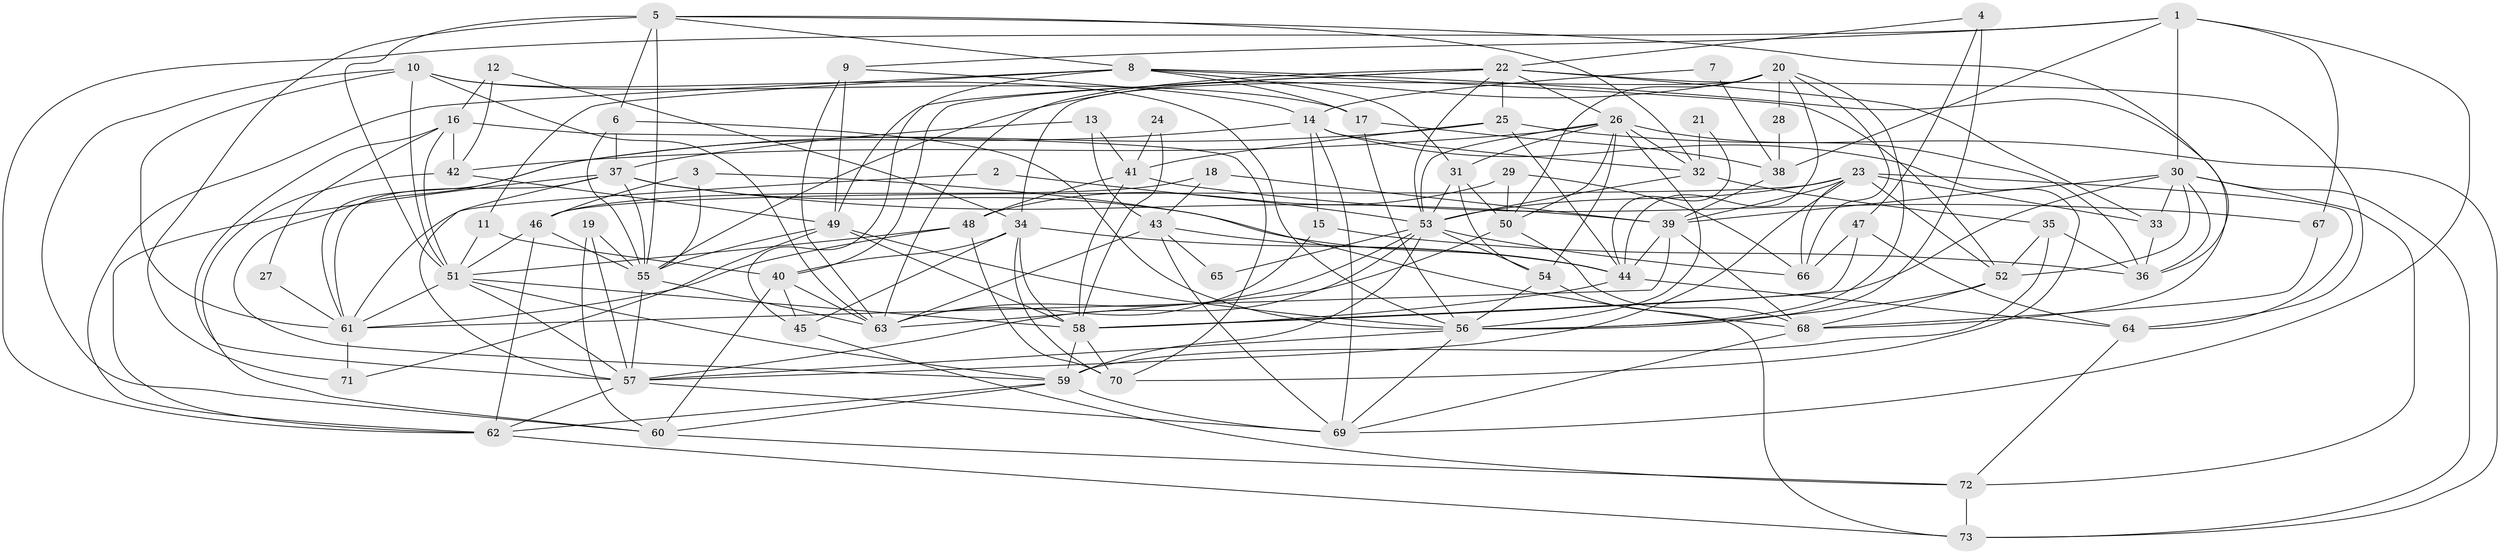 // original degree distribution, {3: 0.296551724137931, 2: 0.1310344827586207, 4: 0.25517241379310346, 7: 0.06206896551724138, 6: 0.04827586206896552, 5: 0.18620689655172415, 9: 0.006896551724137931, 8: 0.013793103448275862}
// Generated by graph-tools (version 1.1) at 2025/50/03/09/25 03:50:07]
// undirected, 73 vertices, 207 edges
graph export_dot {
graph [start="1"]
  node [color=gray90,style=filled];
  1;
  2;
  3;
  4;
  5;
  6;
  7;
  8;
  9;
  10;
  11;
  12;
  13;
  14;
  15;
  16;
  17;
  18;
  19;
  20;
  21;
  22;
  23;
  24;
  25;
  26;
  27;
  28;
  29;
  30;
  31;
  32;
  33;
  34;
  35;
  36;
  37;
  38;
  39;
  40;
  41;
  42;
  43;
  44;
  45;
  46;
  47;
  48;
  49;
  50;
  51;
  52;
  53;
  54;
  55;
  56;
  57;
  58;
  59;
  60;
  61;
  62;
  63;
  64;
  65;
  66;
  67;
  68;
  69;
  70;
  71;
  72;
  73;
  1 -- 9 [weight=1.0];
  1 -- 30 [weight=2.0];
  1 -- 38 [weight=1.0];
  1 -- 62 [weight=1.0];
  1 -- 67 [weight=1.0];
  1 -- 69 [weight=1.0];
  2 -- 53 [weight=1.0];
  2 -- 61 [weight=1.0];
  3 -- 46 [weight=1.0];
  3 -- 55 [weight=1.0];
  3 -- 68 [weight=1.0];
  4 -- 22 [weight=1.0];
  4 -- 47 [weight=1.0];
  4 -- 56 [weight=1.0];
  5 -- 6 [weight=1.0];
  5 -- 8 [weight=1.0];
  5 -- 32 [weight=1.0];
  5 -- 36 [weight=1.0];
  5 -- 51 [weight=1.0];
  5 -- 55 [weight=1.0];
  5 -- 71 [weight=1.0];
  6 -- 37 [weight=1.0];
  6 -- 55 [weight=1.0];
  6 -- 56 [weight=1.0];
  7 -- 14 [weight=1.0];
  7 -- 38 [weight=1.0];
  8 -- 11 [weight=1.0];
  8 -- 17 [weight=1.0];
  8 -- 31 [weight=1.0];
  8 -- 45 [weight=1.0];
  8 -- 52 [weight=1.0];
  8 -- 62 [weight=1.0];
  8 -- 68 [weight=1.0];
  9 -- 14 [weight=1.0];
  9 -- 49 [weight=1.0];
  9 -- 63 [weight=2.0];
  10 -- 17 [weight=1.0];
  10 -- 51 [weight=1.0];
  10 -- 56 [weight=1.0];
  10 -- 60 [weight=1.0];
  10 -- 61 [weight=1.0];
  10 -- 63 [weight=1.0];
  11 -- 40 [weight=1.0];
  11 -- 51 [weight=1.0];
  12 -- 16 [weight=1.0];
  12 -- 34 [weight=1.0];
  12 -- 42 [weight=1.0];
  13 -- 37 [weight=1.0];
  13 -- 41 [weight=1.0];
  13 -- 43 [weight=1.0];
  14 -- 15 [weight=1.0];
  14 -- 32 [weight=1.0];
  14 -- 61 [weight=1.0];
  14 -- 69 [weight=1.0];
  14 -- 70 [weight=1.0];
  15 -- 36 [weight=1.0];
  15 -- 63 [weight=1.0];
  16 -- 27 [weight=1.0];
  16 -- 42 [weight=1.0];
  16 -- 51 [weight=1.0];
  16 -- 57 [weight=1.0];
  16 -- 70 [weight=1.0];
  17 -- 38 [weight=1.0];
  17 -- 56 [weight=1.0];
  18 -- 39 [weight=1.0];
  18 -- 43 [weight=1.0];
  18 -- 46 [weight=1.0];
  19 -- 55 [weight=1.0];
  19 -- 57 [weight=1.0];
  19 -- 60 [weight=1.0];
  20 -- 28 [weight=1.0];
  20 -- 34 [weight=1.0];
  20 -- 44 [weight=1.0];
  20 -- 50 [weight=1.0];
  20 -- 55 [weight=1.0];
  20 -- 56 [weight=1.0];
  20 -- 66 [weight=1.0];
  21 -- 32 [weight=1.0];
  21 -- 44 [weight=1.0];
  22 -- 25 [weight=1.0];
  22 -- 26 [weight=1.0];
  22 -- 33 [weight=1.0];
  22 -- 40 [weight=1.0];
  22 -- 49 [weight=1.0];
  22 -- 53 [weight=1.0];
  22 -- 63 [weight=1.0];
  22 -- 64 [weight=1.0];
  23 -- 33 [weight=1.0];
  23 -- 39 [weight=1.0];
  23 -- 46 [weight=1.0];
  23 -- 52 [weight=1.0];
  23 -- 53 [weight=1.0];
  23 -- 57 [weight=1.0];
  23 -- 64 [weight=1.0];
  23 -- 66 [weight=1.0];
  24 -- 41 [weight=1.0];
  24 -- 58 [weight=1.0];
  25 -- 41 [weight=1.0];
  25 -- 44 [weight=1.0];
  25 -- 59 [weight=1.0];
  25 -- 73 [weight=1.0];
  26 -- 31 [weight=1.0];
  26 -- 32 [weight=1.0];
  26 -- 36 [weight=1.0];
  26 -- 42 [weight=1.0];
  26 -- 50 [weight=1.0];
  26 -- 53 [weight=1.0];
  26 -- 54 [weight=1.0];
  26 -- 56 [weight=1.0];
  27 -- 61 [weight=1.0];
  28 -- 38 [weight=1.0];
  29 -- 48 [weight=1.0];
  29 -- 50 [weight=1.0];
  29 -- 66 [weight=1.0];
  30 -- 33 [weight=1.0];
  30 -- 36 [weight=1.0];
  30 -- 39 [weight=1.0];
  30 -- 52 [weight=1.0];
  30 -- 58 [weight=1.0];
  30 -- 72 [weight=1.0];
  30 -- 73 [weight=1.0];
  31 -- 50 [weight=1.0];
  31 -- 53 [weight=2.0];
  31 -- 54 [weight=1.0];
  32 -- 35 [weight=1.0];
  32 -- 53 [weight=1.0];
  33 -- 36 [weight=1.0];
  34 -- 40 [weight=1.0];
  34 -- 44 [weight=1.0];
  34 -- 45 [weight=1.0];
  34 -- 58 [weight=1.0];
  34 -- 70 [weight=1.0];
  35 -- 36 [weight=1.0];
  35 -- 52 [weight=1.0];
  35 -- 59 [weight=1.0];
  37 -- 39 [weight=1.0];
  37 -- 44 [weight=1.0];
  37 -- 55 [weight=1.0];
  37 -- 57 [weight=1.0];
  37 -- 61 [weight=1.0];
  37 -- 62 [weight=1.0];
  38 -- 39 [weight=1.0];
  39 -- 44 [weight=1.0];
  39 -- 61 [weight=1.0];
  39 -- 68 [weight=1.0];
  40 -- 45 [weight=1.0];
  40 -- 60 [weight=1.0];
  40 -- 63 [weight=1.0];
  41 -- 48 [weight=1.0];
  41 -- 58 [weight=1.0];
  41 -- 67 [weight=1.0];
  42 -- 49 [weight=1.0];
  42 -- 60 [weight=1.0];
  43 -- 44 [weight=1.0];
  43 -- 63 [weight=1.0];
  43 -- 65 [weight=1.0];
  43 -- 69 [weight=1.0];
  44 -- 58 [weight=1.0];
  44 -- 64 [weight=1.0];
  45 -- 72 [weight=1.0];
  46 -- 51 [weight=1.0];
  46 -- 55 [weight=1.0];
  46 -- 62 [weight=1.0];
  47 -- 58 [weight=1.0];
  47 -- 64 [weight=1.0];
  47 -- 66 [weight=1.0];
  48 -- 51 [weight=1.0];
  48 -- 61 [weight=1.0];
  48 -- 70 [weight=1.0];
  49 -- 55 [weight=1.0];
  49 -- 56 [weight=1.0];
  49 -- 58 [weight=1.0];
  49 -- 71 [weight=1.0];
  50 -- 63 [weight=1.0];
  50 -- 68 [weight=1.0];
  51 -- 57 [weight=1.0];
  51 -- 58 [weight=1.0];
  51 -- 59 [weight=1.0];
  51 -- 61 [weight=1.0];
  52 -- 56 [weight=1.0];
  52 -- 68 [weight=1.0];
  53 -- 54 [weight=1.0];
  53 -- 57 [weight=1.0];
  53 -- 59 [weight=2.0];
  53 -- 63 [weight=1.0];
  53 -- 65 [weight=1.0];
  53 -- 66 [weight=1.0];
  54 -- 56 [weight=1.0];
  54 -- 73 [weight=1.0];
  55 -- 57 [weight=1.0];
  55 -- 63 [weight=1.0];
  56 -- 57 [weight=1.0];
  56 -- 69 [weight=1.0];
  57 -- 62 [weight=1.0];
  57 -- 69 [weight=1.0];
  58 -- 59 [weight=1.0];
  58 -- 70 [weight=1.0];
  59 -- 60 [weight=1.0];
  59 -- 62 [weight=1.0];
  59 -- 69 [weight=1.0];
  60 -- 72 [weight=1.0];
  61 -- 71 [weight=1.0];
  62 -- 73 [weight=1.0];
  64 -- 72 [weight=1.0];
  67 -- 68 [weight=1.0];
  68 -- 69 [weight=1.0];
  72 -- 73 [weight=1.0];
}
